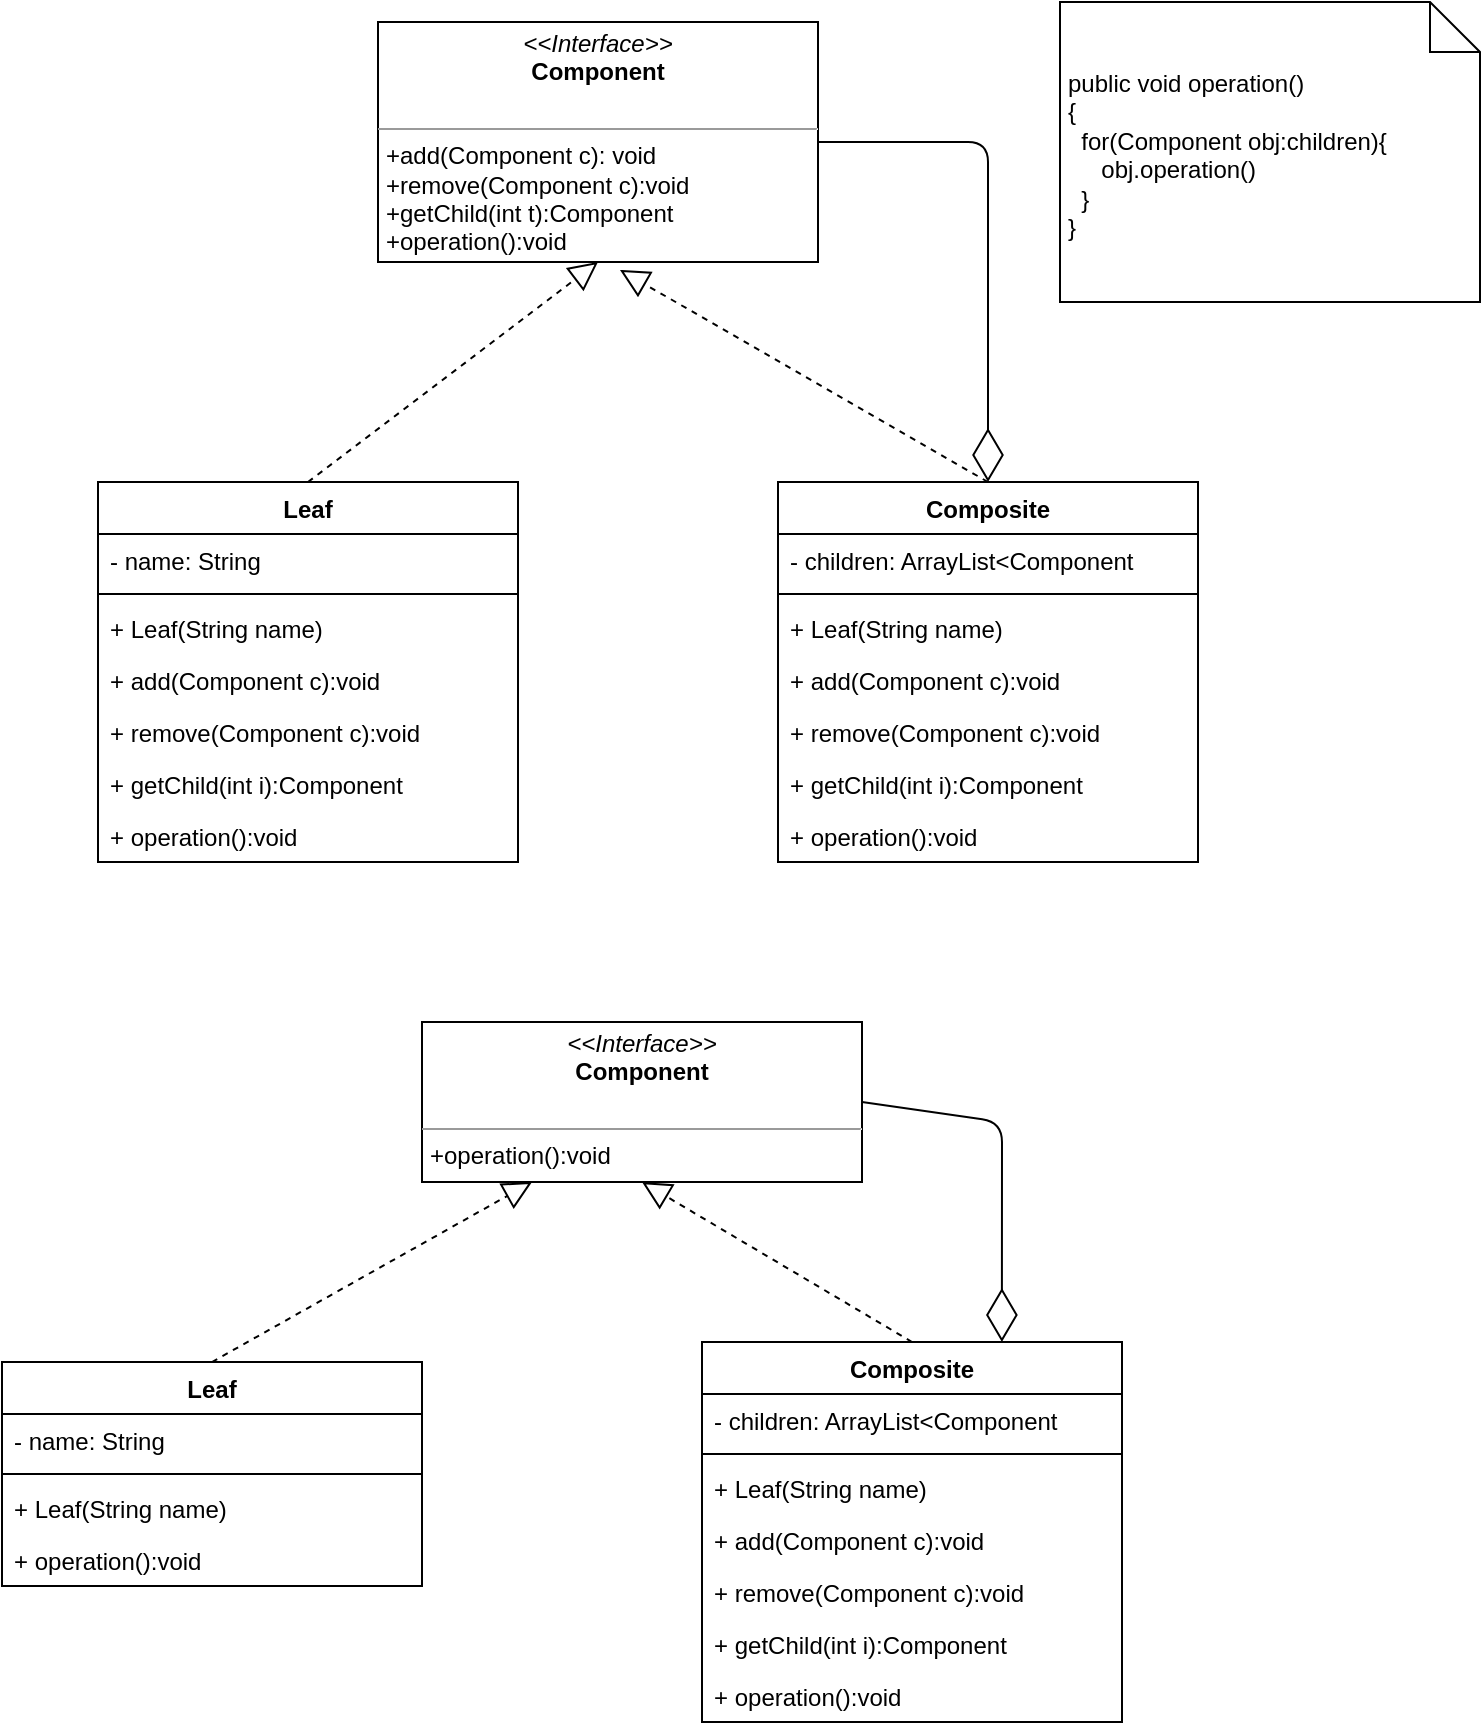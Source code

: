 <mxfile version="13.9.8" type="device"><diagram id="icjPTEnV0tCYp_7AWJ1V" name="第 1 页"><mxGraphModel dx="921" dy="680" grid="1" gridSize="10" guides="1" tooltips="1" connect="1" arrows="1" fold="1" page="1" pageScale="1" pageWidth="827" pageHeight="1169" math="0" shadow="0"><root><mxCell id="0"/><mxCell id="1" parent="0"/><mxCell id="o-yuvtEjKaGegR3r9ViQ-1" value="&lt;p style=&quot;margin: 0px ; margin-top: 4px ; text-align: center&quot;&gt;&lt;i&gt;&amp;lt;&amp;lt;Interface&amp;gt;&amp;gt;&lt;/i&gt;&lt;br&gt;&lt;b&gt;Component&lt;/b&gt;&lt;/p&gt;&lt;p style=&quot;margin: 0px ; margin-left: 4px&quot;&gt;&lt;br&gt;&lt;/p&gt;&lt;hr size=&quot;1&quot;&gt;&lt;p style=&quot;margin: 0px ; margin-left: 4px&quot;&gt;+add(Component c): void&lt;br&gt;&lt;/p&gt;&lt;p style=&quot;margin: 0px ; margin-left: 4px&quot;&gt;+remove(Component c):void&lt;/p&gt;&lt;p style=&quot;margin: 0px ; margin-left: 4px&quot;&gt;+getChild(int t):Component&lt;/p&gt;&lt;p style=&quot;margin: 0px ; margin-left: 4px&quot;&gt;+operation():void&lt;/p&gt;" style="verticalAlign=top;align=left;overflow=fill;fontSize=12;fontFamily=Helvetica;html=1;" vertex="1" parent="1"><mxGeometry x="208" y="30" width="220" height="120" as="geometry"/></mxCell><mxCell id="o-yuvtEjKaGegR3r9ViQ-3" value="Leaf" style="swimlane;fontStyle=1;align=center;verticalAlign=top;childLayout=stackLayout;horizontal=1;startSize=26;horizontalStack=0;resizeParent=1;resizeParentMax=0;resizeLast=0;collapsible=1;marginBottom=0;" vertex="1" parent="1"><mxGeometry x="68" y="260" width="210" height="190" as="geometry"/></mxCell><mxCell id="o-yuvtEjKaGegR3r9ViQ-4" value="- name: String" style="text;strokeColor=none;fillColor=none;align=left;verticalAlign=top;spacingLeft=4;spacingRight=4;overflow=hidden;rotatable=0;points=[[0,0.5],[1,0.5]];portConstraint=eastwest;" vertex="1" parent="o-yuvtEjKaGegR3r9ViQ-3"><mxGeometry y="26" width="210" height="26" as="geometry"/></mxCell><mxCell id="o-yuvtEjKaGegR3r9ViQ-5" value="" style="line;strokeWidth=1;fillColor=none;align=left;verticalAlign=middle;spacingTop=-1;spacingLeft=3;spacingRight=3;rotatable=0;labelPosition=right;points=[];portConstraint=eastwest;" vertex="1" parent="o-yuvtEjKaGegR3r9ViQ-3"><mxGeometry y="52" width="210" height="8" as="geometry"/></mxCell><mxCell id="o-yuvtEjKaGegR3r9ViQ-6" value="+ Leaf(String name)" style="text;strokeColor=none;fillColor=none;align=left;verticalAlign=top;spacingLeft=4;spacingRight=4;overflow=hidden;rotatable=0;points=[[0,0.5],[1,0.5]];portConstraint=eastwest;" vertex="1" parent="o-yuvtEjKaGegR3r9ViQ-3"><mxGeometry y="60" width="210" height="26" as="geometry"/></mxCell><mxCell id="o-yuvtEjKaGegR3r9ViQ-7" value="+ add(Component c):void" style="text;strokeColor=none;fillColor=none;align=left;verticalAlign=top;spacingLeft=4;spacingRight=4;overflow=hidden;rotatable=0;points=[[0,0.5],[1,0.5]];portConstraint=eastwest;" vertex="1" parent="o-yuvtEjKaGegR3r9ViQ-3"><mxGeometry y="86" width="210" height="26" as="geometry"/></mxCell><mxCell id="o-yuvtEjKaGegR3r9ViQ-8" value="+ remove(Component c):void" style="text;strokeColor=none;fillColor=none;align=left;verticalAlign=top;spacingLeft=4;spacingRight=4;overflow=hidden;rotatable=0;points=[[0,0.5],[1,0.5]];portConstraint=eastwest;" vertex="1" parent="o-yuvtEjKaGegR3r9ViQ-3"><mxGeometry y="112" width="210" height="26" as="geometry"/></mxCell><mxCell id="o-yuvtEjKaGegR3r9ViQ-9" value="+ getChild(int i):Component" style="text;strokeColor=none;fillColor=none;align=left;verticalAlign=top;spacingLeft=4;spacingRight=4;overflow=hidden;rotatable=0;points=[[0,0.5],[1,0.5]];portConstraint=eastwest;" vertex="1" parent="o-yuvtEjKaGegR3r9ViQ-3"><mxGeometry y="138" width="210" height="26" as="geometry"/></mxCell><mxCell id="o-yuvtEjKaGegR3r9ViQ-10" value="+ operation():void" style="text;strokeColor=none;fillColor=none;align=left;verticalAlign=top;spacingLeft=4;spacingRight=4;overflow=hidden;rotatable=0;points=[[0,0.5],[1,0.5]];portConstraint=eastwest;" vertex="1" parent="o-yuvtEjKaGegR3r9ViQ-3"><mxGeometry y="164" width="210" height="26" as="geometry"/></mxCell><mxCell id="o-yuvtEjKaGegR3r9ViQ-11" value="Composite" style="swimlane;fontStyle=1;align=center;verticalAlign=top;childLayout=stackLayout;horizontal=1;startSize=26;horizontalStack=0;resizeParent=1;resizeParentMax=0;resizeLast=0;collapsible=1;marginBottom=0;" vertex="1" parent="1"><mxGeometry x="408" y="260" width="210" height="190" as="geometry"/></mxCell><mxCell id="o-yuvtEjKaGegR3r9ViQ-12" value="- children: ArrayList&lt;Component" style="text;strokeColor=none;fillColor=none;align=left;verticalAlign=top;spacingLeft=4;spacingRight=4;overflow=hidden;rotatable=0;points=[[0,0.5],[1,0.5]];portConstraint=eastwest;" vertex="1" parent="o-yuvtEjKaGegR3r9ViQ-11"><mxGeometry y="26" width="210" height="26" as="geometry"/></mxCell><mxCell id="o-yuvtEjKaGegR3r9ViQ-13" value="" style="line;strokeWidth=1;fillColor=none;align=left;verticalAlign=middle;spacingTop=-1;spacingLeft=3;spacingRight=3;rotatable=0;labelPosition=right;points=[];portConstraint=eastwest;" vertex="1" parent="o-yuvtEjKaGegR3r9ViQ-11"><mxGeometry y="52" width="210" height="8" as="geometry"/></mxCell><mxCell id="o-yuvtEjKaGegR3r9ViQ-14" value="+ Leaf(String name)" style="text;strokeColor=none;fillColor=none;align=left;verticalAlign=top;spacingLeft=4;spacingRight=4;overflow=hidden;rotatable=0;points=[[0,0.5],[1,0.5]];portConstraint=eastwest;" vertex="1" parent="o-yuvtEjKaGegR3r9ViQ-11"><mxGeometry y="60" width="210" height="26" as="geometry"/></mxCell><mxCell id="o-yuvtEjKaGegR3r9ViQ-15" value="+ add(Component c):void" style="text;strokeColor=none;fillColor=none;align=left;verticalAlign=top;spacingLeft=4;spacingRight=4;overflow=hidden;rotatable=0;points=[[0,0.5],[1,0.5]];portConstraint=eastwest;" vertex="1" parent="o-yuvtEjKaGegR3r9ViQ-11"><mxGeometry y="86" width="210" height="26" as="geometry"/></mxCell><mxCell id="o-yuvtEjKaGegR3r9ViQ-16" value="+ remove(Component c):void" style="text;strokeColor=none;fillColor=none;align=left;verticalAlign=top;spacingLeft=4;spacingRight=4;overflow=hidden;rotatable=0;points=[[0,0.5],[1,0.5]];portConstraint=eastwest;" vertex="1" parent="o-yuvtEjKaGegR3r9ViQ-11"><mxGeometry y="112" width="210" height="26" as="geometry"/></mxCell><mxCell id="o-yuvtEjKaGegR3r9ViQ-17" value="+ getChild(int i):Component" style="text;strokeColor=none;fillColor=none;align=left;verticalAlign=top;spacingLeft=4;spacingRight=4;overflow=hidden;rotatable=0;points=[[0,0.5],[1,0.5]];portConstraint=eastwest;" vertex="1" parent="o-yuvtEjKaGegR3r9ViQ-11"><mxGeometry y="138" width="210" height="26" as="geometry"/></mxCell><mxCell id="o-yuvtEjKaGegR3r9ViQ-18" value="+ operation():void" style="text;strokeColor=none;fillColor=none;align=left;verticalAlign=top;spacingLeft=4;spacingRight=4;overflow=hidden;rotatable=0;points=[[0,0.5],[1,0.5]];portConstraint=eastwest;" vertex="1" parent="o-yuvtEjKaGegR3r9ViQ-11"><mxGeometry y="164" width="210" height="26" as="geometry"/></mxCell><mxCell id="o-yuvtEjKaGegR3r9ViQ-19" value="" style="endArrow=block;dashed=1;endFill=0;endSize=12;html=1;exitX=0.5;exitY=0;exitDx=0;exitDy=0;entryX=0.5;entryY=1;entryDx=0;entryDy=0;" edge="1" parent="1" source="o-yuvtEjKaGegR3r9ViQ-3" target="o-yuvtEjKaGegR3r9ViQ-1"><mxGeometry width="160" relative="1" as="geometry"><mxPoint x="118" y="210" as="sourcePoint"/><mxPoint x="278" y="210" as="targetPoint"/></mxGeometry></mxCell><mxCell id="o-yuvtEjKaGegR3r9ViQ-20" value="" style="endArrow=block;dashed=1;endFill=0;endSize=12;html=1;exitX=0.5;exitY=0;exitDx=0;exitDy=0;entryX=0.55;entryY=1.033;entryDx=0;entryDy=0;entryPerimeter=0;" edge="1" parent="1" source="o-yuvtEjKaGegR3r9ViQ-11" target="o-yuvtEjKaGegR3r9ViQ-1"><mxGeometry width="160" relative="1" as="geometry"><mxPoint x="183" y="270" as="sourcePoint"/><mxPoint x="328" y="160" as="targetPoint"/></mxGeometry></mxCell><mxCell id="o-yuvtEjKaGegR3r9ViQ-24" value="" style="endArrow=diamondThin;endFill=0;endSize=24;html=1;exitX=1;exitY=0.5;exitDx=0;exitDy=0;entryX=0.5;entryY=0;entryDx=0;entryDy=0;" edge="1" parent="1" source="o-yuvtEjKaGegR3r9ViQ-1" target="o-yuvtEjKaGegR3r9ViQ-11"><mxGeometry width="160" relative="1" as="geometry"><mxPoint x="498" y="70" as="sourcePoint"/><mxPoint x="658" y="70" as="targetPoint"/><Array as="points"><mxPoint x="513" y="90"/></Array></mxGeometry></mxCell><mxCell id="o-yuvtEjKaGegR3r9ViQ-26" value="public void operation()&lt;br&gt;{&lt;br&gt;&amp;nbsp; for(Component obj:children){&lt;br&gt;&amp;nbsp; &amp;nbsp; &amp;nbsp;obj.operation()&lt;br&gt;&amp;nbsp; }&lt;br&gt;}" style="shape=note2;boundedLbl=1;whiteSpace=wrap;html=1;size=25;verticalAlign=top;align=left;spacingLeft=0;spacing=4;" vertex="1" parent="1"><mxGeometry x="549" y="20" width="210" height="150" as="geometry"/></mxCell><mxCell id="o-yuvtEjKaGegR3r9ViQ-27" value="&lt;p style=&quot;margin: 0px ; margin-top: 4px ; text-align: center&quot;&gt;&lt;i&gt;&amp;lt;&amp;lt;Interface&amp;gt;&amp;gt;&lt;/i&gt;&lt;br&gt;&lt;b&gt;Component&lt;/b&gt;&lt;/p&gt;&lt;p style=&quot;margin: 0px ; margin-left: 4px&quot;&gt;&lt;br&gt;&lt;/p&gt;&lt;hr size=&quot;1&quot;&gt;&lt;p style=&quot;margin: 0px ; margin-left: 4px&quot;&gt;&lt;span&gt;+operation():void&lt;/span&gt;&lt;br&gt;&lt;/p&gt;" style="verticalAlign=top;align=left;overflow=fill;fontSize=12;fontFamily=Helvetica;html=1;" vertex="1" parent="1"><mxGeometry x="230" y="530" width="220" height="80" as="geometry"/></mxCell><mxCell id="o-yuvtEjKaGegR3r9ViQ-28" value="Leaf" style="swimlane;fontStyle=1;align=center;verticalAlign=top;childLayout=stackLayout;horizontal=1;startSize=26;horizontalStack=0;resizeParent=1;resizeParentMax=0;resizeLast=0;collapsible=1;marginBottom=0;" vertex="1" parent="1"><mxGeometry x="20" y="700" width="210" height="112" as="geometry"/></mxCell><mxCell id="o-yuvtEjKaGegR3r9ViQ-29" value="- name: String" style="text;strokeColor=none;fillColor=none;align=left;verticalAlign=top;spacingLeft=4;spacingRight=4;overflow=hidden;rotatable=0;points=[[0,0.5],[1,0.5]];portConstraint=eastwest;" vertex="1" parent="o-yuvtEjKaGegR3r9ViQ-28"><mxGeometry y="26" width="210" height="26" as="geometry"/></mxCell><mxCell id="o-yuvtEjKaGegR3r9ViQ-30" value="" style="line;strokeWidth=1;fillColor=none;align=left;verticalAlign=middle;spacingTop=-1;spacingLeft=3;spacingRight=3;rotatable=0;labelPosition=right;points=[];portConstraint=eastwest;" vertex="1" parent="o-yuvtEjKaGegR3r9ViQ-28"><mxGeometry y="52" width="210" height="8" as="geometry"/></mxCell><mxCell id="o-yuvtEjKaGegR3r9ViQ-31" value="+ Leaf(String name)" style="text;strokeColor=none;fillColor=none;align=left;verticalAlign=top;spacingLeft=4;spacingRight=4;overflow=hidden;rotatable=0;points=[[0,0.5],[1,0.5]];portConstraint=eastwest;" vertex="1" parent="o-yuvtEjKaGegR3r9ViQ-28"><mxGeometry y="60" width="210" height="26" as="geometry"/></mxCell><mxCell id="o-yuvtEjKaGegR3r9ViQ-35" value="+ operation():void" style="text;strokeColor=none;fillColor=none;align=left;verticalAlign=top;spacingLeft=4;spacingRight=4;overflow=hidden;rotatable=0;points=[[0,0.5],[1,0.5]];portConstraint=eastwest;" vertex="1" parent="o-yuvtEjKaGegR3r9ViQ-28"><mxGeometry y="86" width="210" height="26" as="geometry"/></mxCell><mxCell id="o-yuvtEjKaGegR3r9ViQ-36" value="" style="endArrow=block;dashed=1;endFill=0;endSize=12;html=1;exitX=0.5;exitY=0;exitDx=0;exitDy=0;entryX=0.25;entryY=1;entryDx=0;entryDy=0;" edge="1" parent="1" source="o-yuvtEjKaGegR3r9ViQ-28" target="o-yuvtEjKaGegR3r9ViQ-27"><mxGeometry width="160" relative="1" as="geometry"><mxPoint x="220" y="490" as="sourcePoint"/><mxPoint x="365" y="380" as="targetPoint"/></mxGeometry></mxCell><mxCell id="o-yuvtEjKaGegR3r9ViQ-37" value="Composite" style="swimlane;fontStyle=1;align=center;verticalAlign=top;childLayout=stackLayout;horizontal=1;startSize=26;horizontalStack=0;resizeParent=1;resizeParentMax=0;resizeLast=0;collapsible=1;marginBottom=0;" vertex="1" parent="1"><mxGeometry x="370" y="690" width="210" height="190" as="geometry"/></mxCell><mxCell id="o-yuvtEjKaGegR3r9ViQ-38" value="- children: ArrayList&lt;Component" style="text;strokeColor=none;fillColor=none;align=left;verticalAlign=top;spacingLeft=4;spacingRight=4;overflow=hidden;rotatable=0;points=[[0,0.5],[1,0.5]];portConstraint=eastwest;" vertex="1" parent="o-yuvtEjKaGegR3r9ViQ-37"><mxGeometry y="26" width="210" height="26" as="geometry"/></mxCell><mxCell id="o-yuvtEjKaGegR3r9ViQ-39" value="" style="line;strokeWidth=1;fillColor=none;align=left;verticalAlign=middle;spacingTop=-1;spacingLeft=3;spacingRight=3;rotatable=0;labelPosition=right;points=[];portConstraint=eastwest;" vertex="1" parent="o-yuvtEjKaGegR3r9ViQ-37"><mxGeometry y="52" width="210" height="8" as="geometry"/></mxCell><mxCell id="o-yuvtEjKaGegR3r9ViQ-40" value="+ Leaf(String name)" style="text;strokeColor=none;fillColor=none;align=left;verticalAlign=top;spacingLeft=4;spacingRight=4;overflow=hidden;rotatable=0;points=[[0,0.5],[1,0.5]];portConstraint=eastwest;" vertex="1" parent="o-yuvtEjKaGegR3r9ViQ-37"><mxGeometry y="60" width="210" height="26" as="geometry"/></mxCell><mxCell id="o-yuvtEjKaGegR3r9ViQ-41" value="+ add(Component c):void" style="text;strokeColor=none;fillColor=none;align=left;verticalAlign=top;spacingLeft=4;spacingRight=4;overflow=hidden;rotatable=0;points=[[0,0.5],[1,0.5]];portConstraint=eastwest;" vertex="1" parent="o-yuvtEjKaGegR3r9ViQ-37"><mxGeometry y="86" width="210" height="26" as="geometry"/></mxCell><mxCell id="o-yuvtEjKaGegR3r9ViQ-42" value="+ remove(Component c):void" style="text;strokeColor=none;fillColor=none;align=left;verticalAlign=top;spacingLeft=4;spacingRight=4;overflow=hidden;rotatable=0;points=[[0,0.5],[1,0.5]];portConstraint=eastwest;" vertex="1" parent="o-yuvtEjKaGegR3r9ViQ-37"><mxGeometry y="112" width="210" height="26" as="geometry"/></mxCell><mxCell id="o-yuvtEjKaGegR3r9ViQ-43" value="+ getChild(int i):Component" style="text;strokeColor=none;fillColor=none;align=left;verticalAlign=top;spacingLeft=4;spacingRight=4;overflow=hidden;rotatable=0;points=[[0,0.5],[1,0.5]];portConstraint=eastwest;" vertex="1" parent="o-yuvtEjKaGegR3r9ViQ-37"><mxGeometry y="138" width="210" height="26" as="geometry"/></mxCell><mxCell id="o-yuvtEjKaGegR3r9ViQ-44" value="+ operation():void" style="text;strokeColor=none;fillColor=none;align=left;verticalAlign=top;spacingLeft=4;spacingRight=4;overflow=hidden;rotatable=0;points=[[0,0.5],[1,0.5]];portConstraint=eastwest;" vertex="1" parent="o-yuvtEjKaGegR3r9ViQ-37"><mxGeometry y="164" width="210" height="26" as="geometry"/></mxCell><mxCell id="o-yuvtEjKaGegR3r9ViQ-46" value="" style="endArrow=block;dashed=1;endFill=0;endSize=12;html=1;exitX=0.5;exitY=0;exitDx=0;exitDy=0;entryX=0.5;entryY=1;entryDx=0;entryDy=0;" edge="1" parent="1" source="o-yuvtEjKaGegR3r9ViQ-37" target="o-yuvtEjKaGegR3r9ViQ-27"><mxGeometry width="160" relative="1" as="geometry"><mxPoint x="746" y="700" as="sourcePoint"/><mxPoint x="562" y="593.96" as="targetPoint"/></mxGeometry></mxCell><mxCell id="o-yuvtEjKaGegR3r9ViQ-47" value="" style="endArrow=diamondThin;endFill=0;endSize=24;html=1;exitX=1;exitY=0.5;exitDx=0;exitDy=0;entryX=0.714;entryY=0;entryDx=0;entryDy=0;entryPerimeter=0;" edge="1" parent="1" source="o-yuvtEjKaGegR3r9ViQ-27" target="o-yuvtEjKaGegR3r9ViQ-37"><mxGeometry width="160" relative="1" as="geometry"><mxPoint x="611.5" y="610" as="sourcePoint"/><mxPoint x="696.5" y="780" as="targetPoint"/><Array as="points"><mxPoint x="520" y="580"/></Array></mxGeometry></mxCell></root></mxGraphModel></diagram></mxfile>